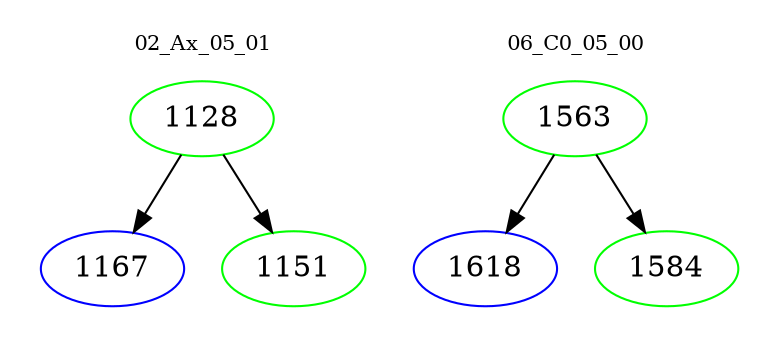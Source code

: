 digraph{
subgraph cluster_0 {
color = white
label = "02_Ax_05_01";
fontsize=10;
T0_1128 [label="1128", color="green"]
T0_1128 -> T0_1167 [color="black"]
T0_1167 [label="1167", color="blue"]
T0_1128 -> T0_1151 [color="black"]
T0_1151 [label="1151", color="green"]
}
subgraph cluster_1 {
color = white
label = "06_C0_05_00";
fontsize=10;
T1_1563 [label="1563", color="green"]
T1_1563 -> T1_1618 [color="black"]
T1_1618 [label="1618", color="blue"]
T1_1563 -> T1_1584 [color="black"]
T1_1584 [label="1584", color="green"]
}
}

